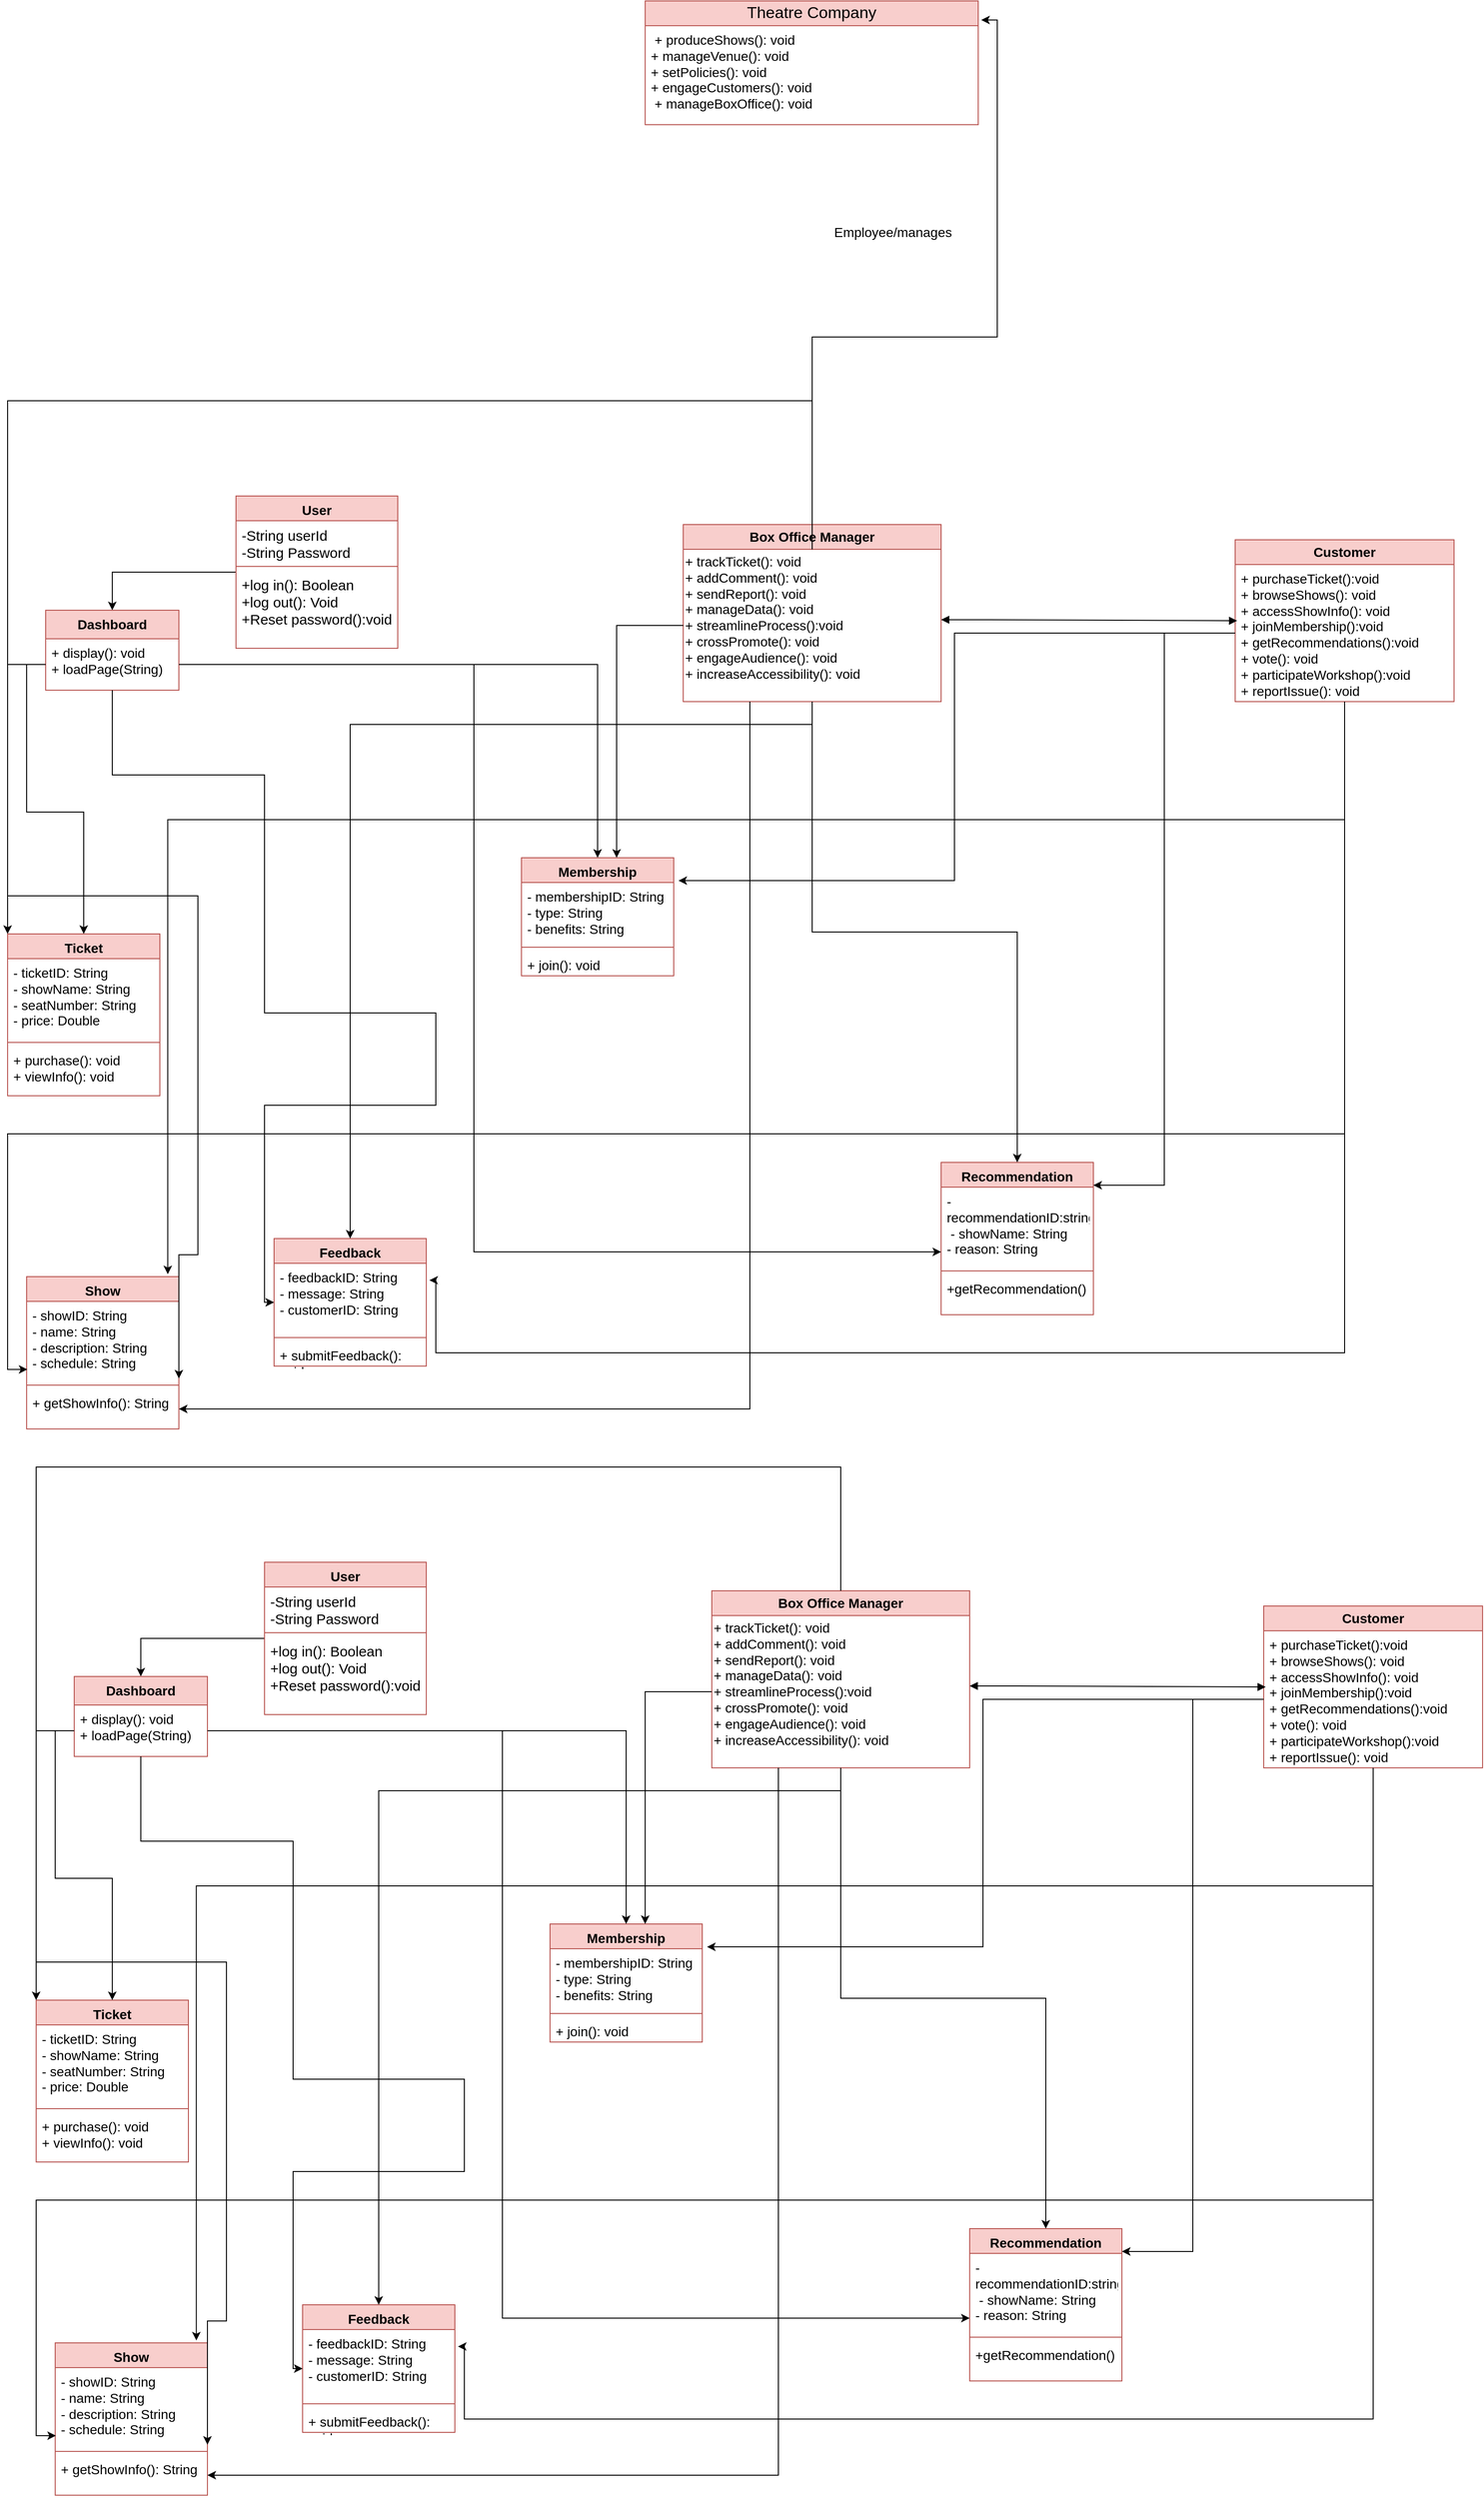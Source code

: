 <mxfile version="24.6.5" type="github">
  <diagram id="C5RBs43oDa-KdzZeNtuy" name="Page-1">
    <mxGraphModel dx="1434" dy="1889" grid="1" gridSize="10" guides="1" tooltips="1" connect="1" arrows="1" fold="1" page="1" pageScale="1" pageWidth="827" pageHeight="1169" math="0" shadow="0">
      <root>
        <mxCell id="WIyWlLk6GJQsqaUBKTNV-0" />
        <mxCell id="WIyWlLk6GJQsqaUBKTNV-1" parent="WIyWlLk6GJQsqaUBKTNV-0" />
        <mxCell id="t0WHqo22o72TrGjJ95IA-74" style="edgeStyle=orthogonalEdgeStyle;rounded=0;orthogonalLoop=1;jettySize=auto;html=1;entryX=0.5;entryY=0;entryDx=0;entryDy=0;" parent="WIyWlLk6GJQsqaUBKTNV-1" source="t0WHqo22o72TrGjJ95IA-21" target="t0WHqo22o72TrGjJ95IA-47" edge="1">
          <mxGeometry relative="1" as="geometry" />
        </mxCell>
        <mxCell id="t0WHqo22o72TrGjJ95IA-21" value="User" style="swimlane;fontStyle=1;align=center;verticalAlign=top;childLayout=stackLayout;horizontal=1;startSize=26;horizontalStack=0;resizeParent=1;resizeParentMax=0;resizeLast=0;collapsible=1;marginBottom=0;whiteSpace=wrap;html=1;fillColor=#f8cecc;strokeColor=#b85450;fontSize=14;" parent="WIyWlLk6GJQsqaUBKTNV-1" vertex="1">
          <mxGeometry x="280" y="40" width="170" height="160" as="geometry" />
        </mxCell>
        <mxCell id="t0WHqo22o72TrGjJ95IA-22" value="&lt;font style=&quot;font-size: 15px;&quot;&gt;-String userId&lt;/font&gt;&lt;div style=&quot;font-size: 15px;&quot;&gt;&lt;font style=&quot;font-size: 15px;&quot;&gt;-String Password&lt;br&gt;&lt;/font&gt;&lt;div&gt;&lt;br&gt;&lt;/div&gt;&lt;/div&gt;" style="text;strokeColor=none;fillColor=none;align=left;verticalAlign=top;spacingLeft=4;spacingRight=4;overflow=hidden;rotatable=0;points=[[0,0.5],[1,0.5]];portConstraint=eastwest;whiteSpace=wrap;html=1;" parent="t0WHqo22o72TrGjJ95IA-21" vertex="1">
          <mxGeometry y="26" width="170" height="44" as="geometry" />
        </mxCell>
        <mxCell id="t0WHqo22o72TrGjJ95IA-23" value="" style="line;strokeWidth=1;fillColor=none;align=left;verticalAlign=middle;spacingTop=-1;spacingLeft=3;spacingRight=3;rotatable=0;labelPosition=right;points=[];portConstraint=eastwest;strokeColor=inherit;" parent="t0WHqo22o72TrGjJ95IA-21" vertex="1">
          <mxGeometry y="70" width="170" height="8" as="geometry" />
        </mxCell>
        <mxCell id="t0WHqo22o72TrGjJ95IA-24" value="&lt;font style=&quot;font-size: 15px;&quot;&gt;+log in(): Boolean&lt;/font&gt;&lt;div style=&quot;font-size: 15px;&quot;&gt;&lt;font style=&quot;font-size: 15px;&quot;&gt;+log out(): Void&lt;/font&gt;&lt;/div&gt;&lt;div style=&quot;font-size: 15px;&quot;&gt;&lt;font style=&quot;font-size: 15px;&quot;&gt;+Reset password():void&lt;/font&gt;&lt;/div&gt;&lt;div style=&quot;font-size: 15px;&quot;&gt;&lt;br&gt;&lt;/div&gt;" style="text;strokeColor=none;fillColor=none;align=left;verticalAlign=top;spacingLeft=4;spacingRight=4;overflow=hidden;rotatable=0;points=[[0,0.5],[1,0.5]];portConstraint=eastwest;whiteSpace=wrap;html=1;" parent="t0WHqo22o72TrGjJ95IA-21" vertex="1">
          <mxGeometry y="78" width="170" height="82" as="geometry" />
        </mxCell>
        <mxCell id="t0WHqo22o72TrGjJ95IA-29" value="Box Office Manager" style="swimlane;fontStyle=1;childLayout=stackLayout;horizontal=1;startSize=26;fillColor=#f8cecc;horizontalStack=0;resizeParent=1;resizeParentMax=0;resizeLast=0;collapsible=1;marginBottom=0;whiteSpace=wrap;html=1;strokeColor=#b85450;fontSize=14;" parent="WIyWlLk6GJQsqaUBKTNV-1" vertex="1">
          <mxGeometry x="750" y="70" width="271" height="186" as="geometry" />
        </mxCell>
        <mxCell id="t0WHqo22o72TrGjJ95IA-40" value="+ trackTicket(): void&lt;div style=&quot;font-size: 14px;&quot;&gt;+ addComment(): void&lt;br style=&quot;font-size: 14px;&quot;&gt;&lt;/div&gt;&lt;div style=&quot;font-size: 14px;&quot;&gt;+ sendReport(): void&lt;/div&gt;&lt;div style=&quot;font-size: 14px;&quot;&gt;+ manageData(): void&amp;nbsp;&lt;/div&gt;&lt;div style=&quot;font-size: 14px;&quot;&gt; + streamlineProcess():void&lt;/div&gt;&lt;div style=&quot;font-size: 14px;&quot;&gt;+ crossPromote(): void&amp;nbsp;&lt;/div&gt;&lt;div style=&quot;font-size: 14px;&quot;&gt; + engageAudience(): void&lt;/div&gt;&lt;div style=&quot;font-size: 14px;&quot;&gt;+ increaseAccessibility(): void&amp;nbsp;&lt;/div&gt;&lt;div style=&quot;font-size: 14px;&quot;&gt;&amp;nbsp;&amp;nbsp;&lt;br style=&quot;font-size: 14px;&quot;&gt;&lt;/div&gt;" style="text;html=1;align=left;verticalAlign=middle;resizable=0;points=[];autosize=1;strokeColor=none;fillColor=none;fontSize=14;" parent="t0WHqo22o72TrGjJ95IA-29" vertex="1">
          <mxGeometry y="26" width="271" height="160" as="geometry" />
        </mxCell>
        <mxCell id="t0WHqo22o72TrGjJ95IA-41" value="Customer" style="swimlane;fontStyle=1;childLayout=stackLayout;horizontal=1;startSize=26;fillColor=#f8cecc;horizontalStack=0;resizeParent=1;resizeParentMax=0;resizeLast=0;collapsible=1;marginBottom=0;whiteSpace=wrap;html=1;strokeColor=#b85450;fontSize=14;" parent="WIyWlLk6GJQsqaUBKTNV-1" vertex="1">
          <mxGeometry x="1330" y="86" width="230" height="170" as="geometry" />
        </mxCell>
        <mxCell id="t0WHqo22o72TrGjJ95IA-43" value="+ purchaseTicket():void&lt;div style=&quot;font-size: 14px;&quot;&gt;+ browseShows(): void&amp;nbsp;&lt;/div&gt;&lt;div style=&quot;font-size: 14px;&quot;&gt;+ accessShowInfo():&amp;nbsp;void&lt;/div&gt;&lt;div style=&quot;font-size: 14px;&quot;&gt;+ joinMembership():void&lt;br style=&quot;font-size: 14px;&quot;&gt;&lt;/div&gt;&lt;div style=&quot;font-size: 14px;&quot;&gt;+ getRecommendations():void&lt;br style=&quot;font-size: 14px;&quot;&gt;&lt;/div&gt;&lt;div style=&quot;font-size: 14px;&quot;&gt;+ vote(): void&lt;/div&gt;&lt;div style=&quot;font-size: 14px;&quot;&gt; + participateWorkshop():void&lt;/div&gt;&lt;div style=&quot;font-size: 14px;&quot;&gt;+ reportIssue(): void&amp;nbsp;&lt;br style=&quot;font-size: 14px;&quot;&gt;&lt;/div&gt;" style="text;strokeColor=none;fillColor=none;align=left;verticalAlign=top;spacingLeft=4;spacingRight=4;overflow=hidden;rotatable=0;points=[[0,0.5],[1,0.5]];portConstraint=eastwest;whiteSpace=wrap;html=1;fontSize=14;" parent="t0WHqo22o72TrGjJ95IA-41" vertex="1">
          <mxGeometry y="26" width="230" height="144" as="geometry" />
        </mxCell>
        <mxCell id="t0WHqo22o72TrGjJ95IA-47" value="Dashboard" style="swimlane;fontStyle=1;childLayout=stackLayout;horizontal=1;startSize=30;fillColor=#f8cecc;horizontalStack=0;resizeParent=1;resizeParentMax=0;resizeLast=0;collapsible=1;marginBottom=0;whiteSpace=wrap;html=1;strokeColor=#b85450;fontSize=14;" parent="WIyWlLk6GJQsqaUBKTNV-1" vertex="1">
          <mxGeometry x="80" y="160" width="140" height="84" as="geometry" />
        </mxCell>
        <mxCell id="t0WHqo22o72TrGjJ95IA-49" value="+ display(): void&lt;div style=&quot;font-size: 14px;&quot;&gt;+ loadPage(String)&amp;nbsp;&lt;br style=&quot;font-size: 14px;&quot;&gt;&lt;/div&gt;" style="text;strokeColor=none;fillColor=none;align=left;verticalAlign=top;spacingLeft=4;spacingRight=4;overflow=hidden;rotatable=0;points=[[0,0.5],[1,0.5]];portConstraint=eastwest;whiteSpace=wrap;html=1;fontSize=14;" parent="t0WHqo22o72TrGjJ95IA-47" vertex="1">
          <mxGeometry y="30" width="140" height="54" as="geometry" />
        </mxCell>
        <mxCell id="t0WHqo22o72TrGjJ95IA-51" value="Ticket" style="swimlane;fontStyle=1;align=center;verticalAlign=top;childLayout=stackLayout;horizontal=1;startSize=26;horizontalStack=0;resizeParent=1;resizeParentMax=0;resizeLast=0;collapsible=1;marginBottom=0;whiteSpace=wrap;html=1;fillColor=#f8cecc;strokeColor=#b85450;fontSize=14;" parent="WIyWlLk6GJQsqaUBKTNV-1" vertex="1">
          <mxGeometry x="40" y="500" width="160" height="170" as="geometry" />
        </mxCell>
        <mxCell id="t0WHqo22o72TrGjJ95IA-52" value="- ticketID: String&lt;div style=&quot;font-size: 14px;&quot;&gt;- showName: String&lt;/div&gt;&lt;div style=&quot;font-size: 14px;&quot;&gt;- seatNumber: String&lt;/div&gt;&lt;div style=&quot;font-size: 14px;&quot;&gt;- price: Double &amp;nbsp;&lt;br style=&quot;font-size: 14px;&quot;&gt;&lt;/div&gt;" style="text;strokeColor=none;fillColor=none;align=left;verticalAlign=top;spacingLeft=4;spacingRight=4;overflow=hidden;rotatable=0;points=[[0,0.5],[1,0.5]];portConstraint=eastwest;whiteSpace=wrap;html=1;fontSize=14;" parent="t0WHqo22o72TrGjJ95IA-51" vertex="1">
          <mxGeometry y="26" width="160" height="84" as="geometry" />
        </mxCell>
        <mxCell id="t0WHqo22o72TrGjJ95IA-53" value="" style="line;strokeWidth=1;fillColor=none;align=left;verticalAlign=middle;spacingTop=-1;spacingLeft=3;spacingRight=3;rotatable=0;labelPosition=right;points=[];portConstraint=eastwest;strokeColor=inherit;" parent="t0WHqo22o72TrGjJ95IA-51" vertex="1">
          <mxGeometry y="110" width="160" height="8" as="geometry" />
        </mxCell>
        <mxCell id="t0WHqo22o72TrGjJ95IA-54" value="+ purchase(): void&lt;div style=&quot;font-size: 14px;&quot;&gt;+ viewInfo(): void&amp;nbsp;&lt;br style=&quot;font-size: 14px;&quot;&gt;&lt;/div&gt;" style="text;strokeColor=none;fillColor=none;align=left;verticalAlign=top;spacingLeft=4;spacingRight=4;overflow=hidden;rotatable=0;points=[[0,0.5],[1,0.5]];portConstraint=eastwest;whiteSpace=wrap;html=1;fontSize=14;" parent="t0WHqo22o72TrGjJ95IA-51" vertex="1">
          <mxGeometry y="118" width="160" height="52" as="geometry" />
        </mxCell>
        <mxCell id="t0WHqo22o72TrGjJ95IA-55" value="Show" style="swimlane;fontStyle=1;align=center;verticalAlign=top;childLayout=stackLayout;horizontal=1;startSize=26;horizontalStack=0;resizeParent=1;resizeParentMax=0;resizeLast=0;collapsible=1;marginBottom=0;whiteSpace=wrap;html=1;fillColor=#f8cecc;strokeColor=#b85450;fontSize=14;" parent="WIyWlLk6GJQsqaUBKTNV-1" vertex="1">
          <mxGeometry x="60" y="860" width="160" height="160" as="geometry" />
        </mxCell>
        <mxCell id="t0WHqo22o72TrGjJ95IA-56" value="- showID: String&lt;div style=&quot;font-size: 14px;&quot;&gt;- name: String&lt;br style=&quot;font-size: 14px;&quot;&gt;&lt;/div&gt;&lt;div style=&quot;font-size: 14px;&quot;&gt;- description: String&lt;br style=&quot;font-size: 14px;&quot;&gt;&lt;/div&gt;&lt;div style=&quot;font-size: 14px;&quot;&gt;- schedule: String&amp;nbsp;&amp;nbsp;&lt;br style=&quot;font-size: 14px;&quot;&gt;&lt;/div&gt;" style="text;strokeColor=none;fillColor=none;align=left;verticalAlign=top;spacingLeft=4;spacingRight=4;overflow=hidden;rotatable=0;points=[[0,0.5],[1,0.5]];portConstraint=eastwest;whiteSpace=wrap;html=1;fontSize=14;" parent="t0WHqo22o72TrGjJ95IA-55" vertex="1">
          <mxGeometry y="26" width="160" height="84" as="geometry" />
        </mxCell>
        <mxCell id="t0WHqo22o72TrGjJ95IA-57" value="" style="line;strokeWidth=1;fillColor=none;align=left;verticalAlign=middle;spacingTop=-1;spacingLeft=3;spacingRight=3;rotatable=0;labelPosition=right;points=[];portConstraint=eastwest;strokeColor=inherit;" parent="t0WHqo22o72TrGjJ95IA-55" vertex="1">
          <mxGeometry y="110" width="160" height="8" as="geometry" />
        </mxCell>
        <mxCell id="t0WHqo22o72TrGjJ95IA-58" value="+ getShowInfo(): String" style="text;strokeColor=none;fillColor=none;align=left;verticalAlign=top;spacingLeft=4;spacingRight=4;overflow=hidden;rotatable=0;points=[[0,0.5],[1,0.5]];portConstraint=eastwest;whiteSpace=wrap;html=1;fontSize=14;" parent="t0WHqo22o72TrGjJ95IA-55" vertex="1">
          <mxGeometry y="118" width="160" height="42" as="geometry" />
        </mxCell>
        <mxCell id="t0WHqo22o72TrGjJ95IA-59" value="Membership" style="swimlane;fontStyle=1;align=center;verticalAlign=top;childLayout=stackLayout;horizontal=1;startSize=26;horizontalStack=0;resizeParent=1;resizeParentMax=0;resizeLast=0;collapsible=1;marginBottom=0;whiteSpace=wrap;html=1;fillColor=#f8cecc;strokeColor=#b85450;fontSize=14;" parent="WIyWlLk6GJQsqaUBKTNV-1" vertex="1">
          <mxGeometry x="580" y="420" width="160" height="124" as="geometry" />
        </mxCell>
        <mxCell id="t0WHqo22o72TrGjJ95IA-60" value="- membershipID: String&lt;div style=&quot;font-size: 14px;&quot;&gt;- type: String&lt;/div&gt;&lt;div style=&quot;font-size: 14px;&quot;&gt;- benefits: String&amp;nbsp;&lt;br style=&quot;font-size: 14px;&quot;&gt;&lt;/div&gt;" style="text;strokeColor=none;fillColor=none;align=left;verticalAlign=top;spacingLeft=4;spacingRight=4;overflow=hidden;rotatable=0;points=[[0,0.5],[1,0.5]];portConstraint=eastwest;whiteSpace=wrap;html=1;fontSize=14;" parent="t0WHqo22o72TrGjJ95IA-59" vertex="1">
          <mxGeometry y="26" width="160" height="64" as="geometry" />
        </mxCell>
        <mxCell id="t0WHqo22o72TrGjJ95IA-61" value="" style="line;strokeWidth=1;fillColor=none;align=left;verticalAlign=middle;spacingTop=-1;spacingLeft=3;spacingRight=3;rotatable=0;labelPosition=right;points=[];portConstraint=eastwest;strokeColor=inherit;" parent="t0WHqo22o72TrGjJ95IA-59" vertex="1">
          <mxGeometry y="90" width="160" height="8" as="geometry" />
        </mxCell>
        <mxCell id="t0WHqo22o72TrGjJ95IA-62" value="+ join(): void" style="text;strokeColor=none;fillColor=none;align=left;verticalAlign=top;spacingLeft=4;spacingRight=4;overflow=hidden;rotatable=0;points=[[0,0.5],[1,0.5]];portConstraint=eastwest;whiteSpace=wrap;html=1;fontSize=14;" parent="t0WHqo22o72TrGjJ95IA-59" vertex="1">
          <mxGeometry y="98" width="160" height="26" as="geometry" />
        </mxCell>
        <mxCell id="t0WHqo22o72TrGjJ95IA-63" value="Recommendation" style="swimlane;fontStyle=1;align=center;verticalAlign=top;childLayout=stackLayout;horizontal=1;startSize=26;horizontalStack=0;resizeParent=1;resizeParentMax=0;resizeLast=0;collapsible=1;marginBottom=0;whiteSpace=wrap;html=1;fillColor=#f8cecc;strokeColor=#b85450;fontSize=14;" parent="WIyWlLk6GJQsqaUBKTNV-1" vertex="1">
          <mxGeometry x="1021" y="740" width="160" height="160" as="geometry" />
        </mxCell>
        <mxCell id="t0WHqo22o72TrGjJ95IA-64" value="- recommendationID:string&lt;div style=&quot;font-size: 14px;&quot;&gt;&amp;nbsp;- showName: String&lt;/div&gt;&lt;div style=&quot;font-size: 14px;&quot;&gt;- reason: String &amp;nbsp;&lt;br style=&quot;font-size: 14px;&quot;&gt;&lt;/div&gt;" style="text;strokeColor=none;fillColor=none;align=left;verticalAlign=top;spacingLeft=4;spacingRight=4;overflow=hidden;rotatable=0;points=[[0,0.5],[1,0.5]];portConstraint=eastwest;whiteSpace=wrap;html=1;fontSize=14;" parent="t0WHqo22o72TrGjJ95IA-63" vertex="1">
          <mxGeometry y="26" width="160" height="84" as="geometry" />
        </mxCell>
        <mxCell id="t0WHqo22o72TrGjJ95IA-65" value="" style="line;strokeWidth=1;fillColor=none;align=left;verticalAlign=middle;spacingTop=-1;spacingLeft=3;spacingRight=3;rotatable=0;labelPosition=right;points=[];portConstraint=eastwest;strokeColor=inherit;" parent="t0WHqo22o72TrGjJ95IA-63" vertex="1">
          <mxGeometry y="110" width="160" height="8" as="geometry" />
        </mxCell>
        <mxCell id="t0WHqo22o72TrGjJ95IA-66" value="+getRecommendation()" style="text;strokeColor=none;fillColor=none;align=left;verticalAlign=top;spacingLeft=4;spacingRight=4;overflow=hidden;rotatable=0;points=[[0,0.5],[1,0.5]];portConstraint=eastwest;whiteSpace=wrap;html=1;fontSize=14;" parent="t0WHqo22o72TrGjJ95IA-63" vertex="1">
          <mxGeometry y="118" width="160" height="42" as="geometry" />
        </mxCell>
        <mxCell id="t0WHqo22o72TrGjJ95IA-67" value="Feedback" style="swimlane;fontStyle=1;align=center;verticalAlign=top;childLayout=stackLayout;horizontal=1;startSize=26;horizontalStack=0;resizeParent=1;resizeParentMax=0;resizeLast=0;collapsible=1;marginBottom=0;whiteSpace=wrap;html=1;fillColor=#f8cecc;strokeColor=#b85450;fontSize=14;" parent="WIyWlLk6GJQsqaUBKTNV-1" vertex="1">
          <mxGeometry x="320" y="820" width="160" height="134" as="geometry" />
        </mxCell>
        <mxCell id="t0WHqo22o72TrGjJ95IA-68" value="- feedbackID: String&lt;div style=&quot;font-size: 14px;&quot;&gt;- message: String&lt;/div&gt;&lt;div style=&quot;font-size: 14px;&quot;&gt;- customerID: String&amp;nbsp;&lt;br style=&quot;font-size: 14px;&quot;&gt;&lt;/div&gt;" style="text;strokeColor=none;fillColor=none;align=left;verticalAlign=top;spacingLeft=4;spacingRight=4;overflow=hidden;rotatable=0;points=[[0,0.5],[1,0.5]];portConstraint=eastwest;whiteSpace=wrap;html=1;fontSize=14;" parent="t0WHqo22o72TrGjJ95IA-67" vertex="1">
          <mxGeometry y="26" width="160" height="74" as="geometry" />
        </mxCell>
        <mxCell id="t0WHqo22o72TrGjJ95IA-69" value="" style="line;strokeWidth=1;fillColor=none;align=left;verticalAlign=middle;spacingTop=-1;spacingLeft=3;spacingRight=3;rotatable=0;labelPosition=right;points=[];portConstraint=eastwest;strokeColor=inherit;" parent="t0WHqo22o72TrGjJ95IA-67" vertex="1">
          <mxGeometry y="100" width="160" height="8" as="geometry" />
        </mxCell>
        <mxCell id="t0WHqo22o72TrGjJ95IA-70" value="+ submitFeedback(): void" style="text;strokeColor=none;fillColor=none;align=left;verticalAlign=top;spacingLeft=4;spacingRight=4;overflow=hidden;rotatable=0;points=[[0,0.5],[1,0.5]];portConstraint=eastwest;whiteSpace=wrap;html=1;fontSize=14;" parent="t0WHqo22o72TrGjJ95IA-67" vertex="1">
          <mxGeometry y="108" width="160" height="26" as="geometry" />
        </mxCell>
        <mxCell id="t0WHqo22o72TrGjJ95IA-75" style="edgeStyle=orthogonalEdgeStyle;rounded=0;orthogonalLoop=1;jettySize=auto;html=1;" parent="WIyWlLk6GJQsqaUBKTNV-1" source="t0WHqo22o72TrGjJ95IA-49" target="t0WHqo22o72TrGjJ95IA-51" edge="1">
          <mxGeometry relative="1" as="geometry" />
        </mxCell>
        <mxCell id="t0WHqo22o72TrGjJ95IA-76" style="edgeStyle=orthogonalEdgeStyle;rounded=0;orthogonalLoop=1;jettySize=auto;html=1;" parent="WIyWlLk6GJQsqaUBKTNV-1" source="t0WHqo22o72TrGjJ95IA-49" target="t0WHqo22o72TrGjJ95IA-59" edge="1">
          <mxGeometry relative="1" as="geometry" />
        </mxCell>
        <mxCell id="t0WHqo22o72TrGjJ95IA-77" style="edgeStyle=orthogonalEdgeStyle;rounded=0;orthogonalLoop=1;jettySize=auto;html=1;entryX=1;entryY=0.964;entryDx=0;entryDy=0;entryPerimeter=0;" parent="WIyWlLk6GJQsqaUBKTNV-1" source="t0WHqo22o72TrGjJ95IA-49" target="t0WHqo22o72TrGjJ95IA-56" edge="1">
          <mxGeometry relative="1" as="geometry">
            <Array as="points">
              <mxPoint x="40" y="217" />
              <mxPoint x="40" y="460" />
              <mxPoint x="240" y="460" />
              <mxPoint x="240" y="837" />
            </Array>
          </mxGeometry>
        </mxCell>
        <mxCell id="t0WHqo22o72TrGjJ95IA-78" style="edgeStyle=orthogonalEdgeStyle;rounded=0;orthogonalLoop=1;jettySize=auto;html=1;" parent="WIyWlLk6GJQsqaUBKTNV-1" source="t0WHqo22o72TrGjJ95IA-49" target="t0WHqo22o72TrGjJ95IA-67" edge="1">
          <mxGeometry relative="1" as="geometry">
            <Array as="points">
              <mxPoint x="310" y="333" />
              <mxPoint x="310" y="583" />
              <mxPoint x="490" y="583" />
              <mxPoint x="490" y="680" />
              <mxPoint x="310" y="680" />
            </Array>
          </mxGeometry>
        </mxCell>
        <mxCell id="t0WHqo22o72TrGjJ95IA-79" style="edgeStyle=orthogonalEdgeStyle;rounded=0;orthogonalLoop=1;jettySize=auto;html=1;" parent="WIyWlLk6GJQsqaUBKTNV-1" source="t0WHqo22o72TrGjJ95IA-49" target="t0WHqo22o72TrGjJ95IA-63" edge="1">
          <mxGeometry relative="1" as="geometry">
            <Array as="points">
              <mxPoint x="530" y="217" />
              <mxPoint x="530" y="834" />
            </Array>
          </mxGeometry>
        </mxCell>
        <mxCell id="t0WHqo22o72TrGjJ95IA-80" style="edgeStyle=orthogonalEdgeStyle;rounded=0;orthogonalLoop=1;jettySize=auto;html=1;entryX=1;entryY=-0.024;entryDx=0;entryDy=0;entryPerimeter=0;" parent="WIyWlLk6GJQsqaUBKTNV-1" source="t0WHqo22o72TrGjJ95IA-43" target="t0WHqo22o72TrGjJ95IA-64" edge="1">
          <mxGeometry relative="1" as="geometry" />
        </mxCell>
        <mxCell id="t0WHqo22o72TrGjJ95IA-81" style="edgeStyle=orthogonalEdgeStyle;rounded=0;orthogonalLoop=1;jettySize=auto;html=1;entryX=1.031;entryY=-0.031;entryDx=0;entryDy=0;entryPerimeter=0;" parent="WIyWlLk6GJQsqaUBKTNV-1" source="t0WHqo22o72TrGjJ95IA-43" target="t0WHqo22o72TrGjJ95IA-60" edge="1">
          <mxGeometry relative="1" as="geometry" />
        </mxCell>
        <mxCell id="t0WHqo22o72TrGjJ95IA-83" style="edgeStyle=orthogonalEdgeStyle;rounded=0;orthogonalLoop=1;jettySize=auto;html=1;entryX=0.927;entryY=-0.016;entryDx=0;entryDy=0;entryPerimeter=0;" parent="WIyWlLk6GJQsqaUBKTNV-1" source="t0WHqo22o72TrGjJ95IA-43" target="t0WHqo22o72TrGjJ95IA-55" edge="1">
          <mxGeometry relative="1" as="geometry">
            <Array as="points">
              <mxPoint x="208" y="380" />
            </Array>
          </mxGeometry>
        </mxCell>
        <mxCell id="t0WHqo22o72TrGjJ95IA-84" style="edgeStyle=orthogonalEdgeStyle;rounded=0;orthogonalLoop=1;jettySize=auto;html=1;entryX=1.02;entryY=0.24;entryDx=0;entryDy=0;entryPerimeter=0;" parent="WIyWlLk6GJQsqaUBKTNV-1" source="t0WHqo22o72TrGjJ95IA-41" target="t0WHqo22o72TrGjJ95IA-68" edge="1">
          <mxGeometry relative="1" as="geometry">
            <Array as="points">
              <mxPoint x="755" y="940" />
              <mxPoint x="490" y="940" />
              <mxPoint x="490" y="824" />
            </Array>
          </mxGeometry>
        </mxCell>
        <mxCell id="t0WHqo22o72TrGjJ95IA-85" style="edgeStyle=orthogonalEdgeStyle;rounded=0;orthogonalLoop=1;jettySize=auto;html=1;entryX=0.005;entryY=0.851;entryDx=0;entryDy=0;entryPerimeter=0;" parent="WIyWlLk6GJQsqaUBKTNV-1" source="t0WHqo22o72TrGjJ95IA-41" target="t0WHqo22o72TrGjJ95IA-56" edge="1">
          <mxGeometry relative="1" as="geometry">
            <Array as="points">
              <mxPoint x="755" y="710" />
              <mxPoint x="40" y="710" />
              <mxPoint x="40" y="828" />
            </Array>
          </mxGeometry>
        </mxCell>
        <mxCell id="t0WHqo22o72TrGjJ95IA-86" style="edgeStyle=orthogonalEdgeStyle;rounded=0;orthogonalLoop=1;jettySize=auto;html=1;" parent="WIyWlLk6GJQsqaUBKTNV-1" source="t0WHqo22o72TrGjJ95IA-40" target="t0WHqo22o72TrGjJ95IA-63" edge="1">
          <mxGeometry relative="1" as="geometry" />
        </mxCell>
        <mxCell id="t0WHqo22o72TrGjJ95IA-87" value="" style="endArrow=block;startArrow=block;endFill=1;startFill=1;html=1;rounded=0;exitX=0.009;exitY=0.41;exitDx=0;exitDy=0;exitPerimeter=0;" parent="WIyWlLk6GJQsqaUBKTNV-1" source="t0WHqo22o72TrGjJ95IA-43" edge="1">
          <mxGeometry width="160" relative="1" as="geometry">
            <mxPoint x="1192.333" y="310" as="sourcePoint" />
            <mxPoint x="1021" y="170" as="targetPoint" />
            <Array as="points">
              <mxPoint x="1071" y="170" />
            </Array>
          </mxGeometry>
        </mxCell>
        <mxCell id="t0WHqo22o72TrGjJ95IA-88" style="edgeStyle=orthogonalEdgeStyle;rounded=0;orthogonalLoop=1;jettySize=auto;html=1;" parent="WIyWlLk6GJQsqaUBKTNV-1" source="t0WHqo22o72TrGjJ95IA-40" target="t0WHqo22o72TrGjJ95IA-59" edge="1">
          <mxGeometry relative="1" as="geometry">
            <Array as="points">
              <mxPoint x="680" y="176" />
            </Array>
          </mxGeometry>
        </mxCell>
        <mxCell id="t0WHqo22o72TrGjJ95IA-89" style="edgeStyle=orthogonalEdgeStyle;rounded=0;orthogonalLoop=1;jettySize=auto;html=1;" parent="WIyWlLk6GJQsqaUBKTNV-1" source="t0WHqo22o72TrGjJ95IA-40" target="t0WHqo22o72TrGjJ95IA-67" edge="1">
          <mxGeometry relative="1" as="geometry">
            <Array as="points">
              <mxPoint x="886" y="280" />
              <mxPoint x="400" y="280" />
            </Array>
          </mxGeometry>
        </mxCell>
        <mxCell id="t0WHqo22o72TrGjJ95IA-90" style="edgeStyle=orthogonalEdgeStyle;rounded=0;orthogonalLoop=1;jettySize=auto;html=1;entryX=1;entryY=0.5;entryDx=0;entryDy=0;" parent="WIyWlLk6GJQsqaUBKTNV-1" source="t0WHqo22o72TrGjJ95IA-40" target="t0WHqo22o72TrGjJ95IA-58" edge="1">
          <mxGeometry relative="1" as="geometry">
            <Array as="points">
              <mxPoint x="820" y="999" />
            </Array>
          </mxGeometry>
        </mxCell>
        <mxCell id="t0WHqo22o72TrGjJ95IA-94" style="edgeStyle=orthogonalEdgeStyle;rounded=0;orthogonalLoop=1;jettySize=auto;html=1;entryX=0;entryY=0;entryDx=0;entryDy=0;exitX=0.5;exitY=0;exitDx=0;exitDy=0;" parent="WIyWlLk6GJQsqaUBKTNV-1" source="t0WHqo22o72TrGjJ95IA-29" target="t0WHqo22o72TrGjJ95IA-51" edge="1">
          <mxGeometry relative="1" as="geometry">
            <Array as="points">
              <mxPoint x="886" y="-60" />
              <mxPoint x="40" y="-60" />
            </Array>
          </mxGeometry>
        </mxCell>
        <mxCell id="E4FGpnUHL6GA9RF_lewc-0" value="Theatre Company" style="swimlane;fontStyle=0;childLayout=stackLayout;horizontal=1;startSize=26;fillColor=#f8cecc;horizontalStack=0;resizeParent=1;resizeParentMax=0;resizeLast=0;collapsible=1;marginBottom=0;whiteSpace=wrap;html=1;fontSize=17;strokeColor=#b85450;" parent="WIyWlLk6GJQsqaUBKTNV-1" vertex="1">
          <mxGeometry x="710" y="-480" width="350" height="130" as="geometry" />
        </mxCell>
        <mxCell id="E4FGpnUHL6GA9RF_lewc-2" value="&lt;font style=&quot;font-size: 14px;&quot;&gt;&amp;nbsp;+ produceShows(): void&lt;/font&gt;&lt;div style=&quot;font-size: 14px;&quot;&gt;&lt;font style=&quot;font-size: 14px;&quot;&gt;+ manageVenue(): void&lt;/font&gt;&lt;/div&gt;&lt;div style=&quot;font-size: 14px;&quot;&gt;&lt;font style=&quot;font-size: 14px;&quot;&gt;+ setPolicies(): void&amp;nbsp;&lt;/font&gt;&lt;/div&gt;&lt;div style=&quot;font-size: 14px;&quot;&gt;&lt;font style=&quot;font-size: 14px;&quot;&gt;+ engageCustomers(): void&lt;br&gt;&lt;/font&gt;&lt;/div&gt;&lt;div style=&quot;font-size: 14px;&quot;&gt;&lt;font style=&quot;font-size: 14px;&quot;&gt;&amp;nbsp;+ manageBoxOffice(): void&lt;br&gt;&lt;/font&gt;&lt;/div&gt;" style="text;strokeColor=none;fillColor=none;align=left;verticalAlign=top;spacingLeft=4;spacingRight=4;overflow=hidden;rotatable=0;points=[[0,0.5],[1,0.5]];portConstraint=eastwest;whiteSpace=wrap;html=1;" parent="E4FGpnUHL6GA9RF_lewc-0" vertex="1">
          <mxGeometry y="26" width="350" height="104" as="geometry" />
        </mxCell>
        <mxCell id="E4FGpnUHL6GA9RF_lewc-7" style="edgeStyle=orthogonalEdgeStyle;rounded=0;orthogonalLoop=1;jettySize=auto;html=1;entryX=1.009;entryY=-0.058;entryDx=0;entryDy=0;entryPerimeter=0;" parent="WIyWlLk6GJQsqaUBKTNV-1" source="t0WHqo22o72TrGjJ95IA-40" target="E4FGpnUHL6GA9RF_lewc-2" edge="1">
          <mxGeometry relative="1" as="geometry" />
        </mxCell>
        <mxCell id="E4FGpnUHL6GA9RF_lewc-8" value="Employee/manages" style="text;html=1;align=center;verticalAlign=middle;resizable=0;points=[];autosize=1;strokeColor=none;fillColor=none;fontSize=14;" parent="WIyWlLk6GJQsqaUBKTNV-1" vertex="1">
          <mxGeometry x="895" y="-252" width="150" height="30" as="geometry" />
        </mxCell>
        <mxCell id="qz77AySCsfV83CSpT286-0" style="edgeStyle=orthogonalEdgeStyle;rounded=0;orthogonalLoop=1;jettySize=auto;html=1;entryX=0.5;entryY=0;entryDx=0;entryDy=0;" edge="1" parent="WIyWlLk6GJQsqaUBKTNV-1" source="qz77AySCsfV83CSpT286-1" target="qz77AySCsfV83CSpT286-9">
          <mxGeometry relative="1" as="geometry" />
        </mxCell>
        <mxCell id="qz77AySCsfV83CSpT286-1" value="User" style="swimlane;fontStyle=1;align=center;verticalAlign=top;childLayout=stackLayout;horizontal=1;startSize=26;horizontalStack=0;resizeParent=1;resizeParentMax=0;resizeLast=0;collapsible=1;marginBottom=0;whiteSpace=wrap;html=1;fillColor=#f8cecc;strokeColor=#b85450;fontSize=14;" vertex="1" parent="WIyWlLk6GJQsqaUBKTNV-1">
          <mxGeometry x="310" y="1160" width="170" height="160" as="geometry" />
        </mxCell>
        <mxCell id="qz77AySCsfV83CSpT286-2" value="&lt;font style=&quot;font-size: 15px;&quot;&gt;-String userId&lt;/font&gt;&lt;div style=&quot;font-size: 15px;&quot;&gt;&lt;font style=&quot;font-size: 15px;&quot;&gt;-String Password&lt;br&gt;&lt;/font&gt;&lt;div&gt;&lt;br&gt;&lt;/div&gt;&lt;/div&gt;" style="text;strokeColor=none;fillColor=none;align=left;verticalAlign=top;spacingLeft=4;spacingRight=4;overflow=hidden;rotatable=0;points=[[0,0.5],[1,0.5]];portConstraint=eastwest;whiteSpace=wrap;html=1;" vertex="1" parent="qz77AySCsfV83CSpT286-1">
          <mxGeometry y="26" width="170" height="44" as="geometry" />
        </mxCell>
        <mxCell id="qz77AySCsfV83CSpT286-3" value="" style="line;strokeWidth=1;fillColor=none;align=left;verticalAlign=middle;spacingTop=-1;spacingLeft=3;spacingRight=3;rotatable=0;labelPosition=right;points=[];portConstraint=eastwest;strokeColor=inherit;" vertex="1" parent="qz77AySCsfV83CSpT286-1">
          <mxGeometry y="70" width="170" height="8" as="geometry" />
        </mxCell>
        <mxCell id="qz77AySCsfV83CSpT286-4" value="&lt;font style=&quot;font-size: 15px;&quot;&gt;+log in(): Boolean&lt;/font&gt;&lt;div style=&quot;font-size: 15px;&quot;&gt;&lt;font style=&quot;font-size: 15px;&quot;&gt;+log out(): Void&lt;/font&gt;&lt;/div&gt;&lt;div style=&quot;font-size: 15px;&quot;&gt;&lt;font style=&quot;font-size: 15px;&quot;&gt;+Reset password():void&lt;/font&gt;&lt;/div&gt;&lt;div style=&quot;font-size: 15px;&quot;&gt;&lt;br&gt;&lt;/div&gt;" style="text;strokeColor=none;fillColor=none;align=left;verticalAlign=top;spacingLeft=4;spacingRight=4;overflow=hidden;rotatable=0;points=[[0,0.5],[1,0.5]];portConstraint=eastwest;whiteSpace=wrap;html=1;" vertex="1" parent="qz77AySCsfV83CSpT286-1">
          <mxGeometry y="78" width="170" height="82" as="geometry" />
        </mxCell>
        <mxCell id="qz77AySCsfV83CSpT286-5" value="Box Office Manager" style="swimlane;fontStyle=1;childLayout=stackLayout;horizontal=1;startSize=26;fillColor=#f8cecc;horizontalStack=0;resizeParent=1;resizeParentMax=0;resizeLast=0;collapsible=1;marginBottom=0;whiteSpace=wrap;html=1;strokeColor=#b85450;fontSize=14;" vertex="1" parent="WIyWlLk6GJQsqaUBKTNV-1">
          <mxGeometry x="780" y="1190" width="271" height="186" as="geometry" />
        </mxCell>
        <mxCell id="qz77AySCsfV83CSpT286-6" value="+ trackTicket(): void&lt;div style=&quot;font-size: 14px;&quot;&gt;+ addComment(): void&lt;br style=&quot;font-size: 14px;&quot;&gt;&lt;/div&gt;&lt;div style=&quot;font-size: 14px;&quot;&gt;+ sendReport(): void&lt;/div&gt;&lt;div style=&quot;font-size: 14px;&quot;&gt;+ manageData(): void&amp;nbsp;&lt;/div&gt;&lt;div style=&quot;font-size: 14px;&quot;&gt; + streamlineProcess():void&lt;/div&gt;&lt;div style=&quot;font-size: 14px;&quot;&gt;+ crossPromote(): void&amp;nbsp;&lt;/div&gt;&lt;div style=&quot;font-size: 14px;&quot;&gt; + engageAudience(): void&lt;/div&gt;&lt;div style=&quot;font-size: 14px;&quot;&gt;+ increaseAccessibility(): void&amp;nbsp;&lt;/div&gt;&lt;div style=&quot;font-size: 14px;&quot;&gt;&amp;nbsp;&amp;nbsp;&lt;br style=&quot;font-size: 14px;&quot;&gt;&lt;/div&gt;" style="text;html=1;align=left;verticalAlign=middle;resizable=0;points=[];autosize=1;strokeColor=none;fillColor=none;fontSize=14;" vertex="1" parent="qz77AySCsfV83CSpT286-5">
          <mxGeometry y="26" width="271" height="160" as="geometry" />
        </mxCell>
        <mxCell id="qz77AySCsfV83CSpT286-7" value="Customer" style="swimlane;fontStyle=1;childLayout=stackLayout;horizontal=1;startSize=26;fillColor=#f8cecc;horizontalStack=0;resizeParent=1;resizeParentMax=0;resizeLast=0;collapsible=1;marginBottom=0;whiteSpace=wrap;html=1;strokeColor=#b85450;fontSize=14;" vertex="1" parent="WIyWlLk6GJQsqaUBKTNV-1">
          <mxGeometry x="1360" y="1206" width="230" height="170" as="geometry" />
        </mxCell>
        <mxCell id="qz77AySCsfV83CSpT286-8" value="+ purchaseTicket():void&lt;div style=&quot;font-size: 14px;&quot;&gt;+ browseShows(): void&amp;nbsp;&lt;/div&gt;&lt;div style=&quot;font-size: 14px;&quot;&gt;+ accessShowInfo():&amp;nbsp;void&lt;/div&gt;&lt;div style=&quot;font-size: 14px;&quot;&gt;+ joinMembership():void&lt;br style=&quot;font-size: 14px;&quot;&gt;&lt;/div&gt;&lt;div style=&quot;font-size: 14px;&quot;&gt;+ getRecommendations():void&lt;br style=&quot;font-size: 14px;&quot;&gt;&lt;/div&gt;&lt;div style=&quot;font-size: 14px;&quot;&gt;+ vote(): void&lt;/div&gt;&lt;div style=&quot;font-size: 14px;&quot;&gt; + participateWorkshop():void&lt;/div&gt;&lt;div style=&quot;font-size: 14px;&quot;&gt;+ reportIssue(): void&amp;nbsp;&lt;br style=&quot;font-size: 14px;&quot;&gt;&lt;/div&gt;" style="text;strokeColor=none;fillColor=none;align=left;verticalAlign=top;spacingLeft=4;spacingRight=4;overflow=hidden;rotatable=0;points=[[0,0.5],[1,0.5]];portConstraint=eastwest;whiteSpace=wrap;html=1;fontSize=14;" vertex="1" parent="qz77AySCsfV83CSpT286-7">
          <mxGeometry y="26" width="230" height="144" as="geometry" />
        </mxCell>
        <mxCell id="qz77AySCsfV83CSpT286-9" value="Dashboard" style="swimlane;fontStyle=1;childLayout=stackLayout;horizontal=1;startSize=30;fillColor=#f8cecc;horizontalStack=0;resizeParent=1;resizeParentMax=0;resizeLast=0;collapsible=1;marginBottom=0;whiteSpace=wrap;html=1;strokeColor=#b85450;fontSize=14;" vertex="1" parent="WIyWlLk6GJQsqaUBKTNV-1">
          <mxGeometry x="110" y="1280" width="140" height="84" as="geometry" />
        </mxCell>
        <mxCell id="qz77AySCsfV83CSpT286-10" value="+ display(): void&lt;div style=&quot;font-size: 14px;&quot;&gt;+ loadPage(String)&amp;nbsp;&lt;br style=&quot;font-size: 14px;&quot;&gt;&lt;/div&gt;" style="text;strokeColor=none;fillColor=none;align=left;verticalAlign=top;spacingLeft=4;spacingRight=4;overflow=hidden;rotatable=0;points=[[0,0.5],[1,0.5]];portConstraint=eastwest;whiteSpace=wrap;html=1;fontSize=14;" vertex="1" parent="qz77AySCsfV83CSpT286-9">
          <mxGeometry y="30" width="140" height="54" as="geometry" />
        </mxCell>
        <mxCell id="qz77AySCsfV83CSpT286-11" value="Ticket" style="swimlane;fontStyle=1;align=center;verticalAlign=top;childLayout=stackLayout;horizontal=1;startSize=26;horizontalStack=0;resizeParent=1;resizeParentMax=0;resizeLast=0;collapsible=1;marginBottom=0;whiteSpace=wrap;html=1;fillColor=#f8cecc;strokeColor=#b85450;fontSize=14;" vertex="1" parent="WIyWlLk6GJQsqaUBKTNV-1">
          <mxGeometry x="70" y="1620" width="160" height="170" as="geometry" />
        </mxCell>
        <mxCell id="qz77AySCsfV83CSpT286-12" value="- ticketID: String&lt;div style=&quot;font-size: 14px;&quot;&gt;- showName: String&lt;/div&gt;&lt;div style=&quot;font-size: 14px;&quot;&gt;- seatNumber: String&lt;/div&gt;&lt;div style=&quot;font-size: 14px;&quot;&gt;- price: Double &amp;nbsp;&lt;br style=&quot;font-size: 14px;&quot;&gt;&lt;/div&gt;" style="text;strokeColor=none;fillColor=none;align=left;verticalAlign=top;spacingLeft=4;spacingRight=4;overflow=hidden;rotatable=0;points=[[0,0.5],[1,0.5]];portConstraint=eastwest;whiteSpace=wrap;html=1;fontSize=14;" vertex="1" parent="qz77AySCsfV83CSpT286-11">
          <mxGeometry y="26" width="160" height="84" as="geometry" />
        </mxCell>
        <mxCell id="qz77AySCsfV83CSpT286-13" value="" style="line;strokeWidth=1;fillColor=none;align=left;verticalAlign=middle;spacingTop=-1;spacingLeft=3;spacingRight=3;rotatable=0;labelPosition=right;points=[];portConstraint=eastwest;strokeColor=inherit;" vertex="1" parent="qz77AySCsfV83CSpT286-11">
          <mxGeometry y="110" width="160" height="8" as="geometry" />
        </mxCell>
        <mxCell id="qz77AySCsfV83CSpT286-14" value="+ purchase(): void&lt;div style=&quot;font-size: 14px;&quot;&gt;+ viewInfo(): void&amp;nbsp;&lt;br style=&quot;font-size: 14px;&quot;&gt;&lt;/div&gt;" style="text;strokeColor=none;fillColor=none;align=left;verticalAlign=top;spacingLeft=4;spacingRight=4;overflow=hidden;rotatable=0;points=[[0,0.5],[1,0.5]];portConstraint=eastwest;whiteSpace=wrap;html=1;fontSize=14;" vertex="1" parent="qz77AySCsfV83CSpT286-11">
          <mxGeometry y="118" width="160" height="52" as="geometry" />
        </mxCell>
        <mxCell id="qz77AySCsfV83CSpT286-15" value="Show" style="swimlane;fontStyle=1;align=center;verticalAlign=top;childLayout=stackLayout;horizontal=1;startSize=26;horizontalStack=0;resizeParent=1;resizeParentMax=0;resizeLast=0;collapsible=1;marginBottom=0;whiteSpace=wrap;html=1;fillColor=#f8cecc;strokeColor=#b85450;fontSize=14;" vertex="1" parent="WIyWlLk6GJQsqaUBKTNV-1">
          <mxGeometry x="90" y="1980" width="160" height="160" as="geometry" />
        </mxCell>
        <mxCell id="qz77AySCsfV83CSpT286-16" value="- showID: String&lt;div style=&quot;font-size: 14px;&quot;&gt;- name: String&lt;br style=&quot;font-size: 14px;&quot;&gt;&lt;/div&gt;&lt;div style=&quot;font-size: 14px;&quot;&gt;- description: String&lt;br style=&quot;font-size: 14px;&quot;&gt;&lt;/div&gt;&lt;div style=&quot;font-size: 14px;&quot;&gt;- schedule: String&amp;nbsp;&amp;nbsp;&lt;br style=&quot;font-size: 14px;&quot;&gt;&lt;/div&gt;" style="text;strokeColor=none;fillColor=none;align=left;verticalAlign=top;spacingLeft=4;spacingRight=4;overflow=hidden;rotatable=0;points=[[0,0.5],[1,0.5]];portConstraint=eastwest;whiteSpace=wrap;html=1;fontSize=14;" vertex="1" parent="qz77AySCsfV83CSpT286-15">
          <mxGeometry y="26" width="160" height="84" as="geometry" />
        </mxCell>
        <mxCell id="qz77AySCsfV83CSpT286-17" value="" style="line;strokeWidth=1;fillColor=none;align=left;verticalAlign=middle;spacingTop=-1;spacingLeft=3;spacingRight=3;rotatable=0;labelPosition=right;points=[];portConstraint=eastwest;strokeColor=inherit;" vertex="1" parent="qz77AySCsfV83CSpT286-15">
          <mxGeometry y="110" width="160" height="8" as="geometry" />
        </mxCell>
        <mxCell id="qz77AySCsfV83CSpT286-18" value="+ getShowInfo(): String" style="text;strokeColor=none;fillColor=none;align=left;verticalAlign=top;spacingLeft=4;spacingRight=4;overflow=hidden;rotatable=0;points=[[0,0.5],[1,0.5]];portConstraint=eastwest;whiteSpace=wrap;html=1;fontSize=14;" vertex="1" parent="qz77AySCsfV83CSpT286-15">
          <mxGeometry y="118" width="160" height="42" as="geometry" />
        </mxCell>
        <mxCell id="qz77AySCsfV83CSpT286-19" value="Membership" style="swimlane;fontStyle=1;align=center;verticalAlign=top;childLayout=stackLayout;horizontal=1;startSize=26;horizontalStack=0;resizeParent=1;resizeParentMax=0;resizeLast=0;collapsible=1;marginBottom=0;whiteSpace=wrap;html=1;fillColor=#f8cecc;strokeColor=#b85450;fontSize=14;" vertex="1" parent="WIyWlLk6GJQsqaUBKTNV-1">
          <mxGeometry x="610" y="1540" width="160" height="124" as="geometry" />
        </mxCell>
        <mxCell id="qz77AySCsfV83CSpT286-20" value="- membershipID: String&lt;div style=&quot;font-size: 14px;&quot;&gt;- type: String&lt;/div&gt;&lt;div style=&quot;font-size: 14px;&quot;&gt;- benefits: String&amp;nbsp;&lt;br style=&quot;font-size: 14px;&quot;&gt;&lt;/div&gt;" style="text;strokeColor=none;fillColor=none;align=left;verticalAlign=top;spacingLeft=4;spacingRight=4;overflow=hidden;rotatable=0;points=[[0,0.5],[1,0.5]];portConstraint=eastwest;whiteSpace=wrap;html=1;fontSize=14;" vertex="1" parent="qz77AySCsfV83CSpT286-19">
          <mxGeometry y="26" width="160" height="64" as="geometry" />
        </mxCell>
        <mxCell id="qz77AySCsfV83CSpT286-21" value="" style="line;strokeWidth=1;fillColor=none;align=left;verticalAlign=middle;spacingTop=-1;spacingLeft=3;spacingRight=3;rotatable=0;labelPosition=right;points=[];portConstraint=eastwest;strokeColor=inherit;" vertex="1" parent="qz77AySCsfV83CSpT286-19">
          <mxGeometry y="90" width="160" height="8" as="geometry" />
        </mxCell>
        <mxCell id="qz77AySCsfV83CSpT286-22" value="+ join(): void" style="text;strokeColor=none;fillColor=none;align=left;verticalAlign=top;spacingLeft=4;spacingRight=4;overflow=hidden;rotatable=0;points=[[0,0.5],[1,0.5]];portConstraint=eastwest;whiteSpace=wrap;html=1;fontSize=14;" vertex="1" parent="qz77AySCsfV83CSpT286-19">
          <mxGeometry y="98" width="160" height="26" as="geometry" />
        </mxCell>
        <mxCell id="qz77AySCsfV83CSpT286-23" value="Recommendation" style="swimlane;fontStyle=1;align=center;verticalAlign=top;childLayout=stackLayout;horizontal=1;startSize=26;horizontalStack=0;resizeParent=1;resizeParentMax=0;resizeLast=0;collapsible=1;marginBottom=0;whiteSpace=wrap;html=1;fillColor=#f8cecc;strokeColor=#b85450;fontSize=14;" vertex="1" parent="WIyWlLk6GJQsqaUBKTNV-1">
          <mxGeometry x="1051" y="1860" width="160" height="160" as="geometry" />
        </mxCell>
        <mxCell id="qz77AySCsfV83CSpT286-24" value="- recommendationID:string&lt;div style=&quot;font-size: 14px;&quot;&gt;&amp;nbsp;- showName: String&lt;/div&gt;&lt;div style=&quot;font-size: 14px;&quot;&gt;- reason: String &amp;nbsp;&lt;br style=&quot;font-size: 14px;&quot;&gt;&lt;/div&gt;" style="text;strokeColor=none;fillColor=none;align=left;verticalAlign=top;spacingLeft=4;spacingRight=4;overflow=hidden;rotatable=0;points=[[0,0.5],[1,0.5]];portConstraint=eastwest;whiteSpace=wrap;html=1;fontSize=14;" vertex="1" parent="qz77AySCsfV83CSpT286-23">
          <mxGeometry y="26" width="160" height="84" as="geometry" />
        </mxCell>
        <mxCell id="qz77AySCsfV83CSpT286-25" value="" style="line;strokeWidth=1;fillColor=none;align=left;verticalAlign=middle;spacingTop=-1;spacingLeft=3;spacingRight=3;rotatable=0;labelPosition=right;points=[];portConstraint=eastwest;strokeColor=inherit;" vertex="1" parent="qz77AySCsfV83CSpT286-23">
          <mxGeometry y="110" width="160" height="8" as="geometry" />
        </mxCell>
        <mxCell id="qz77AySCsfV83CSpT286-26" value="+getRecommendation()" style="text;strokeColor=none;fillColor=none;align=left;verticalAlign=top;spacingLeft=4;spacingRight=4;overflow=hidden;rotatable=0;points=[[0,0.5],[1,0.5]];portConstraint=eastwest;whiteSpace=wrap;html=1;fontSize=14;" vertex="1" parent="qz77AySCsfV83CSpT286-23">
          <mxGeometry y="118" width="160" height="42" as="geometry" />
        </mxCell>
        <mxCell id="qz77AySCsfV83CSpT286-27" value="Feedback" style="swimlane;fontStyle=1;align=center;verticalAlign=top;childLayout=stackLayout;horizontal=1;startSize=26;horizontalStack=0;resizeParent=1;resizeParentMax=0;resizeLast=0;collapsible=1;marginBottom=0;whiteSpace=wrap;html=1;fillColor=#f8cecc;strokeColor=#b85450;fontSize=14;" vertex="1" parent="WIyWlLk6GJQsqaUBKTNV-1">
          <mxGeometry x="350" y="1940" width="160" height="134" as="geometry" />
        </mxCell>
        <mxCell id="qz77AySCsfV83CSpT286-28" value="- feedbackID: String&lt;div style=&quot;font-size: 14px;&quot;&gt;- message: String&lt;/div&gt;&lt;div style=&quot;font-size: 14px;&quot;&gt;- customerID: String&amp;nbsp;&lt;br style=&quot;font-size: 14px;&quot;&gt;&lt;/div&gt;" style="text;strokeColor=none;fillColor=none;align=left;verticalAlign=top;spacingLeft=4;spacingRight=4;overflow=hidden;rotatable=0;points=[[0,0.5],[1,0.5]];portConstraint=eastwest;whiteSpace=wrap;html=1;fontSize=14;" vertex="1" parent="qz77AySCsfV83CSpT286-27">
          <mxGeometry y="26" width="160" height="74" as="geometry" />
        </mxCell>
        <mxCell id="qz77AySCsfV83CSpT286-29" value="" style="line;strokeWidth=1;fillColor=none;align=left;verticalAlign=middle;spacingTop=-1;spacingLeft=3;spacingRight=3;rotatable=0;labelPosition=right;points=[];portConstraint=eastwest;strokeColor=inherit;" vertex="1" parent="qz77AySCsfV83CSpT286-27">
          <mxGeometry y="100" width="160" height="8" as="geometry" />
        </mxCell>
        <mxCell id="qz77AySCsfV83CSpT286-30" value="+ submitFeedback(): void" style="text;strokeColor=none;fillColor=none;align=left;verticalAlign=top;spacingLeft=4;spacingRight=4;overflow=hidden;rotatable=0;points=[[0,0.5],[1,0.5]];portConstraint=eastwest;whiteSpace=wrap;html=1;fontSize=14;" vertex="1" parent="qz77AySCsfV83CSpT286-27">
          <mxGeometry y="108" width="160" height="26" as="geometry" />
        </mxCell>
        <mxCell id="qz77AySCsfV83CSpT286-31" style="edgeStyle=orthogonalEdgeStyle;rounded=0;orthogonalLoop=1;jettySize=auto;html=1;" edge="1" parent="WIyWlLk6GJQsqaUBKTNV-1" source="qz77AySCsfV83CSpT286-10" target="qz77AySCsfV83CSpT286-11">
          <mxGeometry relative="1" as="geometry" />
        </mxCell>
        <mxCell id="qz77AySCsfV83CSpT286-32" style="edgeStyle=orthogonalEdgeStyle;rounded=0;orthogonalLoop=1;jettySize=auto;html=1;" edge="1" parent="WIyWlLk6GJQsqaUBKTNV-1" source="qz77AySCsfV83CSpT286-10" target="qz77AySCsfV83CSpT286-19">
          <mxGeometry relative="1" as="geometry" />
        </mxCell>
        <mxCell id="qz77AySCsfV83CSpT286-33" style="edgeStyle=orthogonalEdgeStyle;rounded=0;orthogonalLoop=1;jettySize=auto;html=1;entryX=1;entryY=0.964;entryDx=0;entryDy=0;entryPerimeter=0;" edge="1" parent="WIyWlLk6GJQsqaUBKTNV-1" source="qz77AySCsfV83CSpT286-10" target="qz77AySCsfV83CSpT286-16">
          <mxGeometry relative="1" as="geometry">
            <Array as="points">
              <mxPoint x="70" y="1337" />
              <mxPoint x="70" y="1580" />
              <mxPoint x="270" y="1580" />
              <mxPoint x="270" y="1957" />
            </Array>
          </mxGeometry>
        </mxCell>
        <mxCell id="qz77AySCsfV83CSpT286-34" style="edgeStyle=orthogonalEdgeStyle;rounded=0;orthogonalLoop=1;jettySize=auto;html=1;" edge="1" parent="WIyWlLk6GJQsqaUBKTNV-1" source="qz77AySCsfV83CSpT286-10" target="qz77AySCsfV83CSpT286-27">
          <mxGeometry relative="1" as="geometry">
            <Array as="points">
              <mxPoint x="340" y="1453" />
              <mxPoint x="340" y="1703" />
              <mxPoint x="520" y="1703" />
              <mxPoint x="520" y="1800" />
              <mxPoint x="340" y="1800" />
            </Array>
          </mxGeometry>
        </mxCell>
        <mxCell id="qz77AySCsfV83CSpT286-35" style="edgeStyle=orthogonalEdgeStyle;rounded=0;orthogonalLoop=1;jettySize=auto;html=1;" edge="1" parent="WIyWlLk6GJQsqaUBKTNV-1" source="qz77AySCsfV83CSpT286-10" target="qz77AySCsfV83CSpT286-23">
          <mxGeometry relative="1" as="geometry">
            <Array as="points">
              <mxPoint x="560" y="1337" />
              <mxPoint x="560" y="1954" />
            </Array>
          </mxGeometry>
        </mxCell>
        <mxCell id="qz77AySCsfV83CSpT286-36" style="edgeStyle=orthogonalEdgeStyle;rounded=0;orthogonalLoop=1;jettySize=auto;html=1;entryX=1;entryY=-0.024;entryDx=0;entryDy=0;entryPerimeter=0;" edge="1" parent="WIyWlLk6GJQsqaUBKTNV-1" source="qz77AySCsfV83CSpT286-8" target="qz77AySCsfV83CSpT286-24">
          <mxGeometry relative="1" as="geometry" />
        </mxCell>
        <mxCell id="qz77AySCsfV83CSpT286-37" style="edgeStyle=orthogonalEdgeStyle;rounded=0;orthogonalLoop=1;jettySize=auto;html=1;entryX=1.031;entryY=-0.031;entryDx=0;entryDy=0;entryPerimeter=0;" edge="1" parent="WIyWlLk6GJQsqaUBKTNV-1" source="qz77AySCsfV83CSpT286-8" target="qz77AySCsfV83CSpT286-20">
          <mxGeometry relative="1" as="geometry" />
        </mxCell>
        <mxCell id="qz77AySCsfV83CSpT286-38" style="edgeStyle=orthogonalEdgeStyle;rounded=0;orthogonalLoop=1;jettySize=auto;html=1;entryX=0.927;entryY=-0.016;entryDx=0;entryDy=0;entryPerimeter=0;" edge="1" parent="WIyWlLk6GJQsqaUBKTNV-1" source="qz77AySCsfV83CSpT286-8" target="qz77AySCsfV83CSpT286-15">
          <mxGeometry relative="1" as="geometry">
            <Array as="points">
              <mxPoint x="238" y="1500" />
            </Array>
          </mxGeometry>
        </mxCell>
        <mxCell id="qz77AySCsfV83CSpT286-39" style="edgeStyle=orthogonalEdgeStyle;rounded=0;orthogonalLoop=1;jettySize=auto;html=1;entryX=1.02;entryY=0.24;entryDx=0;entryDy=0;entryPerimeter=0;" edge="1" parent="WIyWlLk6GJQsqaUBKTNV-1" source="qz77AySCsfV83CSpT286-7" target="qz77AySCsfV83CSpT286-28">
          <mxGeometry relative="1" as="geometry">
            <Array as="points">
              <mxPoint x="785" y="2060" />
              <mxPoint x="520" y="2060" />
              <mxPoint x="520" y="1944" />
            </Array>
          </mxGeometry>
        </mxCell>
        <mxCell id="qz77AySCsfV83CSpT286-40" style="edgeStyle=orthogonalEdgeStyle;rounded=0;orthogonalLoop=1;jettySize=auto;html=1;entryX=0.005;entryY=0.851;entryDx=0;entryDy=0;entryPerimeter=0;" edge="1" parent="WIyWlLk6GJQsqaUBKTNV-1" source="qz77AySCsfV83CSpT286-7" target="qz77AySCsfV83CSpT286-16">
          <mxGeometry relative="1" as="geometry">
            <Array as="points">
              <mxPoint x="785" y="1830" />
              <mxPoint x="70" y="1830" />
              <mxPoint x="70" y="1948" />
            </Array>
          </mxGeometry>
        </mxCell>
        <mxCell id="qz77AySCsfV83CSpT286-41" style="edgeStyle=orthogonalEdgeStyle;rounded=0;orthogonalLoop=1;jettySize=auto;html=1;" edge="1" parent="WIyWlLk6GJQsqaUBKTNV-1" source="qz77AySCsfV83CSpT286-6" target="qz77AySCsfV83CSpT286-23">
          <mxGeometry relative="1" as="geometry" />
        </mxCell>
        <mxCell id="qz77AySCsfV83CSpT286-42" value="" style="endArrow=block;startArrow=block;endFill=1;startFill=1;html=1;rounded=0;exitX=0.009;exitY=0.41;exitDx=0;exitDy=0;exitPerimeter=0;" edge="1" parent="WIyWlLk6GJQsqaUBKTNV-1" source="qz77AySCsfV83CSpT286-8">
          <mxGeometry width="160" relative="1" as="geometry">
            <mxPoint x="1222.333" y="1430" as="sourcePoint" />
            <mxPoint x="1051" y="1290" as="targetPoint" />
            <Array as="points">
              <mxPoint x="1101" y="1290" />
            </Array>
          </mxGeometry>
        </mxCell>
        <mxCell id="qz77AySCsfV83CSpT286-43" style="edgeStyle=orthogonalEdgeStyle;rounded=0;orthogonalLoop=1;jettySize=auto;html=1;" edge="1" parent="WIyWlLk6GJQsqaUBKTNV-1" source="qz77AySCsfV83CSpT286-6" target="qz77AySCsfV83CSpT286-19">
          <mxGeometry relative="1" as="geometry">
            <Array as="points">
              <mxPoint x="710" y="1296" />
            </Array>
          </mxGeometry>
        </mxCell>
        <mxCell id="qz77AySCsfV83CSpT286-44" style="edgeStyle=orthogonalEdgeStyle;rounded=0;orthogonalLoop=1;jettySize=auto;html=1;" edge="1" parent="WIyWlLk6GJQsqaUBKTNV-1" source="qz77AySCsfV83CSpT286-6" target="qz77AySCsfV83CSpT286-27">
          <mxGeometry relative="1" as="geometry">
            <Array as="points">
              <mxPoint x="916" y="1400" />
              <mxPoint x="430" y="1400" />
            </Array>
          </mxGeometry>
        </mxCell>
        <mxCell id="qz77AySCsfV83CSpT286-45" style="edgeStyle=orthogonalEdgeStyle;rounded=0;orthogonalLoop=1;jettySize=auto;html=1;entryX=1;entryY=0.5;entryDx=0;entryDy=0;" edge="1" parent="WIyWlLk6GJQsqaUBKTNV-1" source="qz77AySCsfV83CSpT286-6" target="qz77AySCsfV83CSpT286-18">
          <mxGeometry relative="1" as="geometry">
            <Array as="points">
              <mxPoint x="850" y="2119" />
            </Array>
          </mxGeometry>
        </mxCell>
        <mxCell id="qz77AySCsfV83CSpT286-46" style="edgeStyle=orthogonalEdgeStyle;rounded=0;orthogonalLoop=1;jettySize=auto;html=1;entryX=0;entryY=0;entryDx=0;entryDy=0;exitX=0.5;exitY=0;exitDx=0;exitDy=0;" edge="1" parent="WIyWlLk6GJQsqaUBKTNV-1" source="qz77AySCsfV83CSpT286-5" target="qz77AySCsfV83CSpT286-11">
          <mxGeometry relative="1" as="geometry">
            <Array as="points">
              <mxPoint x="916" y="1060" />
              <mxPoint x="70" y="1060" />
            </Array>
          </mxGeometry>
        </mxCell>
      </root>
    </mxGraphModel>
  </diagram>
</mxfile>
